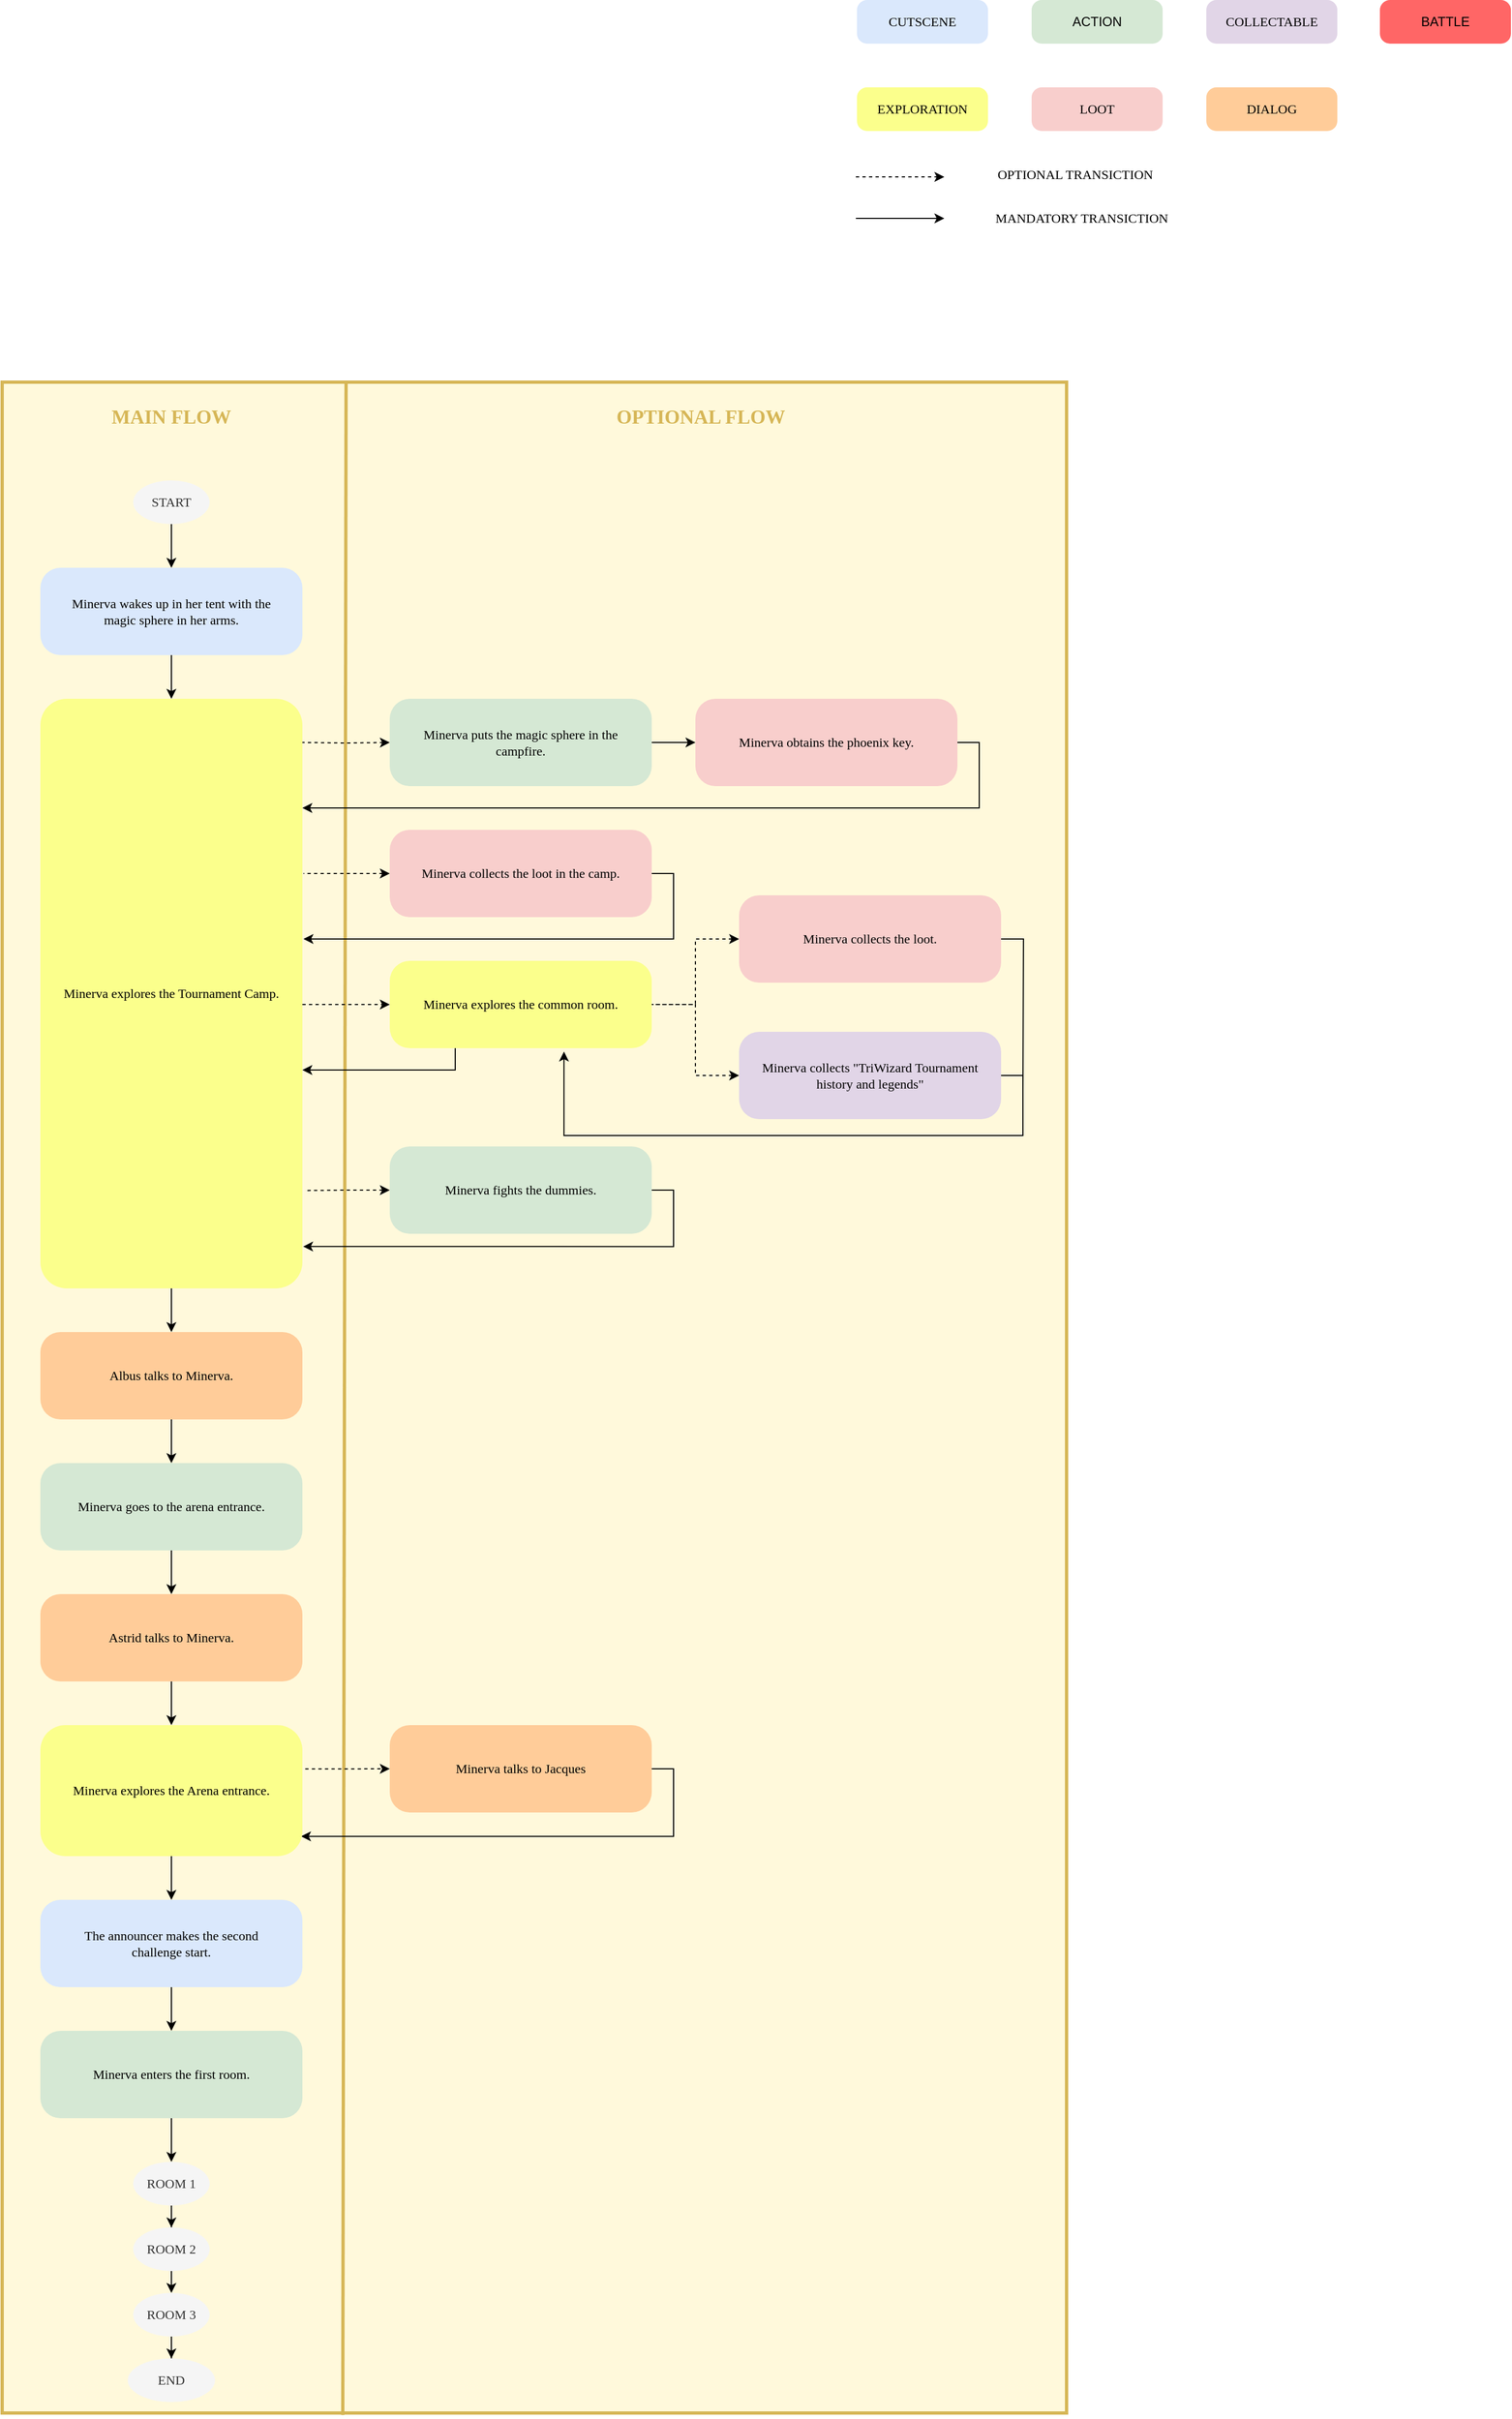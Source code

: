 <mxfile version="13.10.4" type="google"><diagram id="RMOPKMNgC13kalpnvs7B" name="Page-1"><mxGraphModel dx="1248" dy="1846" grid="1" gridSize="10" guides="1" tooltips="1" connect="1" arrows="1" fold="1" page="1" pageScale="1" pageWidth="827" pageHeight="1169" math="0" shadow="0"><root><mxCell id="0"/><mxCell id="1" parent="0"/><mxCell id="EyQLhuZs21OOlsOPowPx-82" value="" style="rounded=0;whiteSpace=wrap;html=1;labelBackgroundColor=none;strokeColor=#d6b656;strokeWidth=3;fillColor=#FFF9DB;" vertex="1" parent="1"><mxGeometry x="45" y="-10" width="975" height="1860" as="geometry"/></mxCell><mxCell id="EyQLhuZs21OOlsOPowPx-12" style="edgeStyle=orthogonalEdgeStyle;rounded=0;orthogonalLoop=1;jettySize=auto;html=1;exitX=0.5;exitY=1;exitDx=0;exitDy=0;entryX=0.5;entryY=0;entryDx=0;entryDy=0;" edge="1" parent="1" source="EyQLhuZs21OOlsOPowPx-2" target="EyQLhuZs21OOlsOPowPx-11"><mxGeometry relative="1" as="geometry"/></mxCell><mxCell id="EyQLhuZs21OOlsOPowPx-2" value="&lt;font face=&quot;Comfortaa&quot; data-font-src=&quot;https://fonts.googleapis.com/css?family=Comfortaa&quot;&gt;Minerva wakes up in her tent with the magic sphere in her arms.&lt;/font&gt;" style="rounded=1;whiteSpace=wrap;html=1;fillColor=#dae8fc;arcSize=23;strokeColor=none;spacingTop=20;spacing=0;spacingLeft=20;spacingBottom=20;spacingRight=20;" vertex="1" parent="1"><mxGeometry x="80" y="160" width="240" height="80" as="geometry"/></mxCell><mxCell id="EyQLhuZs21OOlsOPowPx-3" value="" style="rounded=1;whiteSpace=wrap;html=1;fillColor=#dae8fc;arcSize=23;strokeColor=none;" vertex="1" parent="1"><mxGeometry x="828" y="-360" width="120" height="40" as="geometry"/></mxCell><mxCell id="EyQLhuZs21OOlsOPowPx-4" value="&lt;font face=&quot;Comfortaa&quot; data-font-src=&quot;https://fonts.googleapis.com/css?family=Comfortaa&quot;&gt;CUTSCENE&lt;/font&gt;" style="text;html=1;strokeColor=none;fillColor=none;align=center;verticalAlign=middle;whiteSpace=wrap;rounded=0;" vertex="1" parent="1"><mxGeometry x="868" y="-350" width="40" height="20" as="geometry"/></mxCell><mxCell id="EyQLhuZs21OOlsOPowPx-5" value="" style="endArrow=none;html=1;strokeWidth=3;fillColor=#fff2cc;strokeColor=#D6B656;exitX=0.32;exitY=1.001;exitDx=0;exitDy=0;exitPerimeter=0;" edge="1" parent="1" source="EyQLhuZs21OOlsOPowPx-82"><mxGeometry width="50" height="50" relative="1" as="geometry"><mxPoint x="360" y="1700" as="sourcePoint"/><mxPoint x="360" y="-10" as="targetPoint"/></mxGeometry></mxCell><mxCell id="EyQLhuZs21OOlsOPowPx-6" value="&lt;font face=&quot;Comfortaa&quot; data-font-src=&quot;https://fonts.googleapis.com/css?family=Comfortaa&quot; style=&quot;font-size: 18px&quot; color=&quot;#d6b656&quot;&gt;MAIN FLOW&lt;/font&gt;" style="text;html=1;strokeColor=none;fillColor=none;align=center;verticalAlign=middle;whiteSpace=wrap;rounded=0;fontStyle=1" vertex="1" parent="1"><mxGeometry x="137" y="12" width="126" height="20" as="geometry"/></mxCell><mxCell id="EyQLhuZs21OOlsOPowPx-7" value="&lt;font face=&quot;Comfortaa&quot; data-font-src=&quot;https://fonts.googleapis.com/css?family=Comfortaa&quot; style=&quot;font-size: 18px&quot; color=&quot;#d6b656&quot;&gt;OPTIONAL FLOW&lt;/font&gt;" style="text;html=1;strokeColor=none;fillColor=none;align=center;verticalAlign=middle;whiteSpace=wrap;rounded=0;fontStyle=1" vertex="1" parent="1"><mxGeometry x="600" y="12" width="170" height="20" as="geometry"/></mxCell><mxCell id="EyQLhuZs21OOlsOPowPx-10" style="edgeStyle=orthogonalEdgeStyle;rounded=0;orthogonalLoop=1;jettySize=auto;html=1;exitX=0.5;exitY=1;exitDx=0;exitDy=0;entryX=0.5;entryY=0;entryDx=0;entryDy=0;" edge="1" parent="1" source="EyQLhuZs21OOlsOPowPx-9" target="EyQLhuZs21OOlsOPowPx-2"><mxGeometry relative="1" as="geometry"/></mxCell><mxCell id="EyQLhuZs21OOlsOPowPx-9" value="&lt;font face=&quot;Comfortaa&quot; data-font-src=&quot;https://fonts.googleapis.com/css?family=Comfortaa&quot;&gt;START&lt;/font&gt;" style="ellipse;whiteSpace=wrap;html=1;fillColor=#f5f5f5;labelBorderColor=none;labelBackgroundColor=none;fontColor=#333333;strokeColor=none;" vertex="1" parent="1"><mxGeometry x="165" y="80" width="70" height="40" as="geometry"/></mxCell><mxCell id="EyQLhuZs21OOlsOPowPx-24" style="edgeStyle=orthogonalEdgeStyle;rounded=0;orthogonalLoop=1;jettySize=auto;html=1;entryX=0;entryY=0.5;entryDx=0;entryDy=0;startArrow=none;startFill=0;dashed=1;" edge="1" parent="1" target="EyQLhuZs21OOlsOPowPx-18"><mxGeometry relative="1" as="geometry"><mxPoint x="319" y="320" as="sourcePoint"/></mxGeometry></mxCell><mxCell id="EyQLhuZs21OOlsOPowPx-34" style="edgeStyle=orthogonalEdgeStyle;rounded=0;orthogonalLoop=1;jettySize=auto;html=1;entryX=1;entryY=0.5;entryDx=0;entryDy=0;startArrow=classic;startFill=1;endArrow=none;endFill=0;" edge="1" parent="1" target="EyQLhuZs21OOlsOPowPx-31"><mxGeometry relative="1" as="geometry"><mxPoint x="321" y="500" as="sourcePoint"/><Array as="points"><mxPoint x="321" y="500"/><mxPoint x="660" y="500"/><mxPoint x="660" y="440"/></Array></mxGeometry></mxCell><mxCell id="EyQLhuZs21OOlsOPowPx-56" style="edgeStyle=orthogonalEdgeStyle;rounded=0;orthogonalLoop=1;jettySize=auto;html=1;exitX=0.5;exitY=1;exitDx=0;exitDy=0;startArrow=none;startFill=0;endArrow=classic;endFill=1;" edge="1" parent="1" source="EyQLhuZs21OOlsOPowPx-11" target="EyQLhuZs21OOlsOPowPx-55"><mxGeometry relative="1" as="geometry"/></mxCell><mxCell id="EyQLhuZs21OOlsOPowPx-11" value="&lt;font face=&quot;Comfortaa&quot; data-font-src=&quot;https://fonts.googleapis.com/css?family=Comfortaa&quot;&gt;Minerva explores the Tournament Camp.&lt;/font&gt;" style="rounded=1;whiteSpace=wrap;html=1;arcSize=10;spacingTop=20;spacing=0;spacingLeft=20;spacingBottom=20;spacingRight=20;strokeColor=none;fillColor=#FBFF8C;" vertex="1" parent="1"><mxGeometry x="80" y="280" width="240" height="540" as="geometry"/></mxCell><mxCell id="EyQLhuZs21OOlsOPowPx-14" value="" style="rounded=1;whiteSpace=wrap;html=1;arcSize=23;strokeColor=none;fillColor=#FBFF8C;" vertex="1" parent="1"><mxGeometry x="828" y="-280" width="120" height="40" as="geometry"/></mxCell><mxCell id="EyQLhuZs21OOlsOPowPx-15" value="&lt;font face=&quot;Comfortaa&quot; data-font-src=&quot;https://fonts.googleapis.com/css?family=Comfortaa&quot;&gt;EXPLORATION&lt;/font&gt;" style="text;html=1;strokeColor=none;fillColor=none;align=center;verticalAlign=middle;whiteSpace=wrap;rounded=0;" vertex="1" parent="1"><mxGeometry x="868" y="-270" width="40" height="20" as="geometry"/></mxCell><mxCell id="EyQLhuZs21OOlsOPowPx-27" style="edgeStyle=orthogonalEdgeStyle;rounded=0;orthogonalLoop=1;jettySize=auto;html=1;exitX=1;exitY=0.5;exitDx=0;exitDy=0;entryX=0;entryY=0.5;entryDx=0;entryDy=0;startArrow=none;startFill=0;" edge="1" parent="1" source="EyQLhuZs21OOlsOPowPx-18" target="EyQLhuZs21OOlsOPowPx-26"><mxGeometry relative="1" as="geometry"/></mxCell><mxCell id="EyQLhuZs21OOlsOPowPx-18" value="&lt;font face=&quot;Comfortaa&quot; data-font-src=&quot;https://fonts.googleapis.com/css?family=Comfortaa&quot;&gt;Minerva puts the magic sphere in the campfire.&lt;/font&gt;" style="rounded=1;whiteSpace=wrap;html=1;fillColor=#d5e8d4;arcSize=23;spacingTop=20;spacing=0;spacingLeft=20;spacingBottom=20;spacingRight=20;strokeColor=none;" vertex="1" parent="1"><mxGeometry x="400" y="280" width="240" height="80" as="geometry"/></mxCell><mxCell id="EyQLhuZs21OOlsOPowPx-19" value="" style="rounded=1;whiteSpace=wrap;html=1;fillColor=#f8cecc;arcSize=23;strokeColor=none;" vertex="1" parent="1"><mxGeometry x="988" y="-280" width="120" height="40" as="geometry"/></mxCell><mxCell id="EyQLhuZs21OOlsOPowPx-20" value="&lt;font face=&quot;Comfortaa&quot; data-font-src=&quot;https://fonts.googleapis.com/css?family=Comfortaa&quot;&gt;LOOT&lt;/font&gt;" style="text;html=1;strokeColor=none;fillColor=none;align=center;verticalAlign=middle;whiteSpace=wrap;rounded=0;" vertex="1" parent="1"><mxGeometry x="1028" y="-270" width="40" height="20" as="geometry"/></mxCell><mxCell id="EyQLhuZs21OOlsOPowPx-21" value="ACTION" style="rounded=1;whiteSpace=wrap;html=1;fillColor=#d5e8d4;arcSize=23;strokeColor=none;" vertex="1" parent="1"><mxGeometry x="988" y="-360" width="120" height="40" as="geometry"/></mxCell><mxCell id="EyQLhuZs21OOlsOPowPx-28" style="edgeStyle=orthogonalEdgeStyle;rounded=0;orthogonalLoop=1;jettySize=auto;html=1;exitX=1;exitY=0.5;exitDx=0;exitDy=0;startArrow=none;startFill=0;" edge="1" parent="1" source="EyQLhuZs21OOlsOPowPx-26"><mxGeometry relative="1" as="geometry"><mxPoint x="320" y="380" as="targetPoint"/><Array as="points"><mxPoint x="940" y="320"/><mxPoint x="940" y="380"/></Array></mxGeometry></mxCell><mxCell id="EyQLhuZs21OOlsOPowPx-26" value="&lt;font face=&quot;Comfortaa&quot; data-font-src=&quot;https://fonts.googleapis.com/css?family=Comfortaa&quot;&gt;Minerva obtains the phoenix key.&lt;/font&gt;" style="rounded=1;whiteSpace=wrap;html=1;fillColor=#f8cecc;arcSize=23;spacingTop=20;spacing=0;spacingLeft=20;spacingBottom=20;spacingRight=20;strokeColor=none;" vertex="1" parent="1"><mxGeometry x="680" y="280" width="240" height="80" as="geometry"/></mxCell><mxCell id="EyQLhuZs21OOlsOPowPx-29" value="" style="rounded=1;whiteSpace=wrap;html=1;fillColor=#e1d5e7;arcSize=23;strokeColor=none;" vertex="1" parent="1"><mxGeometry x="1148" y="-360" width="120" height="40" as="geometry"/></mxCell><mxCell id="EyQLhuZs21OOlsOPowPx-30" value="&lt;font face=&quot;Comfortaa&quot; data-font-src=&quot;https://fonts.googleapis.com/css?family=Comfortaa&quot;&gt;COLLECTABLE&lt;/font&gt;" style="text;html=1;strokeColor=none;fillColor=none;align=center;verticalAlign=middle;whiteSpace=wrap;rounded=0;" vertex="1" parent="1"><mxGeometry x="1188" y="-350" width="40" height="20" as="geometry"/></mxCell><mxCell id="EyQLhuZs21OOlsOPowPx-32" style="edgeStyle=orthogonalEdgeStyle;rounded=0;orthogonalLoop=1;jettySize=auto;html=1;exitX=0;exitY=0.5;exitDx=0;exitDy=0;startArrow=classic;startFill=1;endArrow=none;endFill=0;dashed=1;" edge="1" parent="1" source="EyQLhuZs21OOlsOPowPx-31"><mxGeometry relative="1" as="geometry"><mxPoint x="321" y="440" as="targetPoint"/><Array as="points"><mxPoint x="321" y="440"/></Array></mxGeometry></mxCell><mxCell id="EyQLhuZs21OOlsOPowPx-31" value="&lt;font face=&quot;Comfortaa&quot; data-font-src=&quot;https://fonts.googleapis.com/css?family=Comfortaa&quot;&gt;Minerva collects the loot in the camp.&lt;/font&gt;" style="rounded=1;whiteSpace=wrap;html=1;fillColor=#f8cecc;arcSize=23;spacingTop=20;spacing=0;spacingLeft=20;spacingBottom=20;spacingRight=20;strokeColor=none;" vertex="1" parent="1"><mxGeometry x="400" y="400" width="240" height="80" as="geometry"/></mxCell><mxCell id="EyQLhuZs21OOlsOPowPx-50" style="edgeStyle=orthogonalEdgeStyle;rounded=0;orthogonalLoop=1;jettySize=auto;html=1;exitX=0.665;exitY=1.039;exitDx=0;exitDy=0;entryX=1;entryY=0.5;entryDx=0;entryDy=0;startArrow=classic;startFill=1;endArrow=none;endFill=0;exitPerimeter=0;" edge="1" parent="1" source="EyQLhuZs21OOlsOPowPx-36" target="EyQLhuZs21OOlsOPowPx-46"><mxGeometry relative="1" as="geometry"><Array as="points"><mxPoint x="560" y="680"/><mxPoint x="980" y="680"/><mxPoint x="980" y="625"/></Array></mxGeometry></mxCell><mxCell id="EyQLhuZs21OOlsOPowPx-52" style="edgeStyle=orthogonalEdgeStyle;rounded=0;orthogonalLoop=1;jettySize=auto;html=1;exitX=0.25;exitY=1;exitDx=0;exitDy=0;startArrow=none;startFill=0;endArrow=classic;endFill=1;" edge="1" parent="1" source="EyQLhuZs21OOlsOPowPx-36"><mxGeometry relative="1" as="geometry"><mxPoint x="320" y="620" as="targetPoint"/><Array as="points"><mxPoint x="460" y="620"/></Array></mxGeometry></mxCell><mxCell id="EyQLhuZs21OOlsOPowPx-36" value="&lt;font face=&quot;Comfortaa&quot; data-font-src=&quot;https://fonts.googleapis.com/css?family=Comfortaa&quot;&gt;Minerva explores the common room.&lt;/font&gt;" style="rounded=1;whiteSpace=wrap;html=1;arcSize=23;spacingTop=20;spacing=0;spacingLeft=20;spacingBottom=20;spacingRight=20;strokeColor=none;fillColor=#FBFF8C;" vertex="1" parent="1"><mxGeometry x="400" y="520" width="240" height="80" as="geometry"/></mxCell><mxCell id="EyQLhuZs21OOlsOPowPx-38" style="edgeStyle=orthogonalEdgeStyle;rounded=0;orthogonalLoop=1;jettySize=auto;html=1;entryX=0;entryY=0.5;entryDx=0;entryDy=0;startArrow=none;startFill=0;dashed=1;" edge="1" parent="1"><mxGeometry relative="1" as="geometry"><mxPoint x="827" y="-198" as="sourcePoint"/><mxPoint x="908" y="-198" as="targetPoint"/></mxGeometry></mxCell><mxCell id="EyQLhuZs21OOlsOPowPx-39" style="edgeStyle=orthogonalEdgeStyle;rounded=0;orthogonalLoop=1;jettySize=auto;html=1;entryX=0;entryY=0.5;entryDx=0;entryDy=0;startArrow=none;startFill=0;" edge="1" parent="1"><mxGeometry relative="1" as="geometry"><mxPoint x="827" y="-160" as="sourcePoint"/><mxPoint x="908" y="-160" as="targetPoint"/></mxGeometry></mxCell><mxCell id="EyQLhuZs21OOlsOPowPx-40" value="&lt;font face=&quot;Comfortaa&quot; data-font-src=&quot;https://fonts.googleapis.com/css?family=Comfortaa&quot;&gt;OPTIONAL TRANSICTION&lt;/font&gt;" style="text;html=1;strokeColor=none;fillColor=none;align=center;verticalAlign=middle;whiteSpace=wrap;rounded=0;" vertex="1" parent="1"><mxGeometry x="948" y="-210" width="160" height="20" as="geometry"/></mxCell><mxCell id="EyQLhuZs21OOlsOPowPx-41" value="&lt;font face=&quot;Comfortaa&quot; data-font-src=&quot;https://fonts.googleapis.com/css?family=Comfortaa&quot;&gt;MANDATORY TRANSICTION&lt;/font&gt;" style="text;html=1;strokeColor=none;fillColor=none;align=center;verticalAlign=middle;whiteSpace=wrap;rounded=0;" vertex="1" parent="1"><mxGeometry x="944" y="-170" width="180" height="20" as="geometry"/></mxCell><mxCell id="EyQLhuZs21OOlsOPowPx-43" value="" style="endArrow=classic;html=1;entryX=0;entryY=0.5;entryDx=0;entryDy=0;dashed=1;" edge="1" parent="1" target="EyQLhuZs21OOlsOPowPx-36"><mxGeometry width="50" height="50" relative="1" as="geometry"><mxPoint x="320" y="560" as="sourcePoint"/><mxPoint x="450" y="490" as="targetPoint"/></mxGeometry></mxCell><mxCell id="EyQLhuZs21OOlsOPowPx-48" style="edgeStyle=orthogonalEdgeStyle;rounded=0;orthogonalLoop=1;jettySize=auto;html=1;exitX=0;exitY=0.5;exitDx=0;exitDy=0;entryX=1;entryY=0.5;entryDx=0;entryDy=0;dashed=1;startArrow=classic;startFill=1;endArrow=none;endFill=0;" edge="1" parent="1" source="EyQLhuZs21OOlsOPowPx-45" target="EyQLhuZs21OOlsOPowPx-36"><mxGeometry relative="1" as="geometry"/></mxCell><mxCell id="EyQLhuZs21OOlsOPowPx-51" style="edgeStyle=orthogonalEdgeStyle;rounded=0;orthogonalLoop=1;jettySize=auto;html=1;exitX=1;exitY=0.5;exitDx=0;exitDy=0;startArrow=none;startFill=0;endArrow=none;endFill=0;" edge="1" parent="1" source="EyQLhuZs21OOlsOPowPx-45"><mxGeometry relative="1" as="geometry"><mxPoint x="980" y="640" as="targetPoint"/></mxGeometry></mxCell><mxCell id="EyQLhuZs21OOlsOPowPx-45" value="&lt;span style=&quot;font-family: &amp;#34;comfortaa&amp;#34;&quot;&gt;Minerva collects the loot.&lt;/span&gt;" style="rounded=1;whiteSpace=wrap;html=1;fillColor=#f8cecc;arcSize=23;spacingTop=20;spacing=0;spacingLeft=20;spacingBottom=20;spacingRight=20;strokeColor=none;" vertex="1" parent="1"><mxGeometry x="720" y="460" width="240" height="80" as="geometry"/></mxCell><mxCell id="EyQLhuZs21OOlsOPowPx-49" style="edgeStyle=orthogonalEdgeStyle;rounded=0;orthogonalLoop=1;jettySize=auto;html=1;exitX=0;exitY=0.5;exitDx=0;exitDy=0;dashed=1;startArrow=classic;startFill=1;endArrow=none;endFill=0;" edge="1" parent="1" source="EyQLhuZs21OOlsOPowPx-46"><mxGeometry relative="1" as="geometry"><mxPoint x="640" y="560" as="targetPoint"/><Array as="points"><mxPoint x="680" y="625"/><mxPoint x="680" y="560"/></Array></mxGeometry></mxCell><mxCell id="EyQLhuZs21OOlsOPowPx-46" value="&lt;span style=&quot;font-family: &amp;#34;comfortaa&amp;#34;&quot;&gt;Minerva collects &quot;&lt;/span&gt;&lt;font face=&quot;comfortaa&quot;&gt;TriWizard Tournament history and legends&quot;&lt;/font&gt;" style="rounded=1;whiteSpace=wrap;html=1;fillColor=#e1d5e7;arcSize=23;spacingTop=20;spacing=0;spacingLeft=20;spacingBottom=20;spacingRight=20;strokeColor=none;" vertex="1" parent="1"><mxGeometry x="720" y="585" width="240" height="80" as="geometry"/></mxCell><mxCell id="EyQLhuZs21OOlsOPowPx-53" value="" style="rounded=1;whiteSpace=wrap;html=1;arcSize=23;strokeColor=none;fillColor=#FFCC99;" vertex="1" parent="1"><mxGeometry x="1148" y="-280" width="120" height="40" as="geometry"/></mxCell><mxCell id="EyQLhuZs21OOlsOPowPx-54" value="&lt;font face=&quot;Comfortaa&quot; data-font-src=&quot;https://fonts.googleapis.com/css?family=Comfortaa&quot;&gt;DIALOG&lt;/font&gt;" style="text;html=1;strokeColor=none;fillColor=none;align=center;verticalAlign=middle;whiteSpace=wrap;rounded=0;" vertex="1" parent="1"><mxGeometry x="1188" y="-270" width="40" height="20" as="geometry"/></mxCell><mxCell id="EyQLhuZs21OOlsOPowPx-57" style="edgeStyle=orthogonalEdgeStyle;rounded=0;orthogonalLoop=1;jettySize=auto;html=1;exitX=0.5;exitY=1;exitDx=0;exitDy=0;startArrow=none;startFill=0;endArrow=classic;endFill=1;" edge="1" parent="1" source="EyQLhuZs21OOlsOPowPx-55"><mxGeometry relative="1" as="geometry"><mxPoint x="200" y="980" as="targetPoint"/></mxGeometry></mxCell><mxCell id="EyQLhuZs21OOlsOPowPx-55" value="&lt;font face=&quot;Comfortaa&quot; data-font-src=&quot;https://fonts.googleapis.com/css?family=Comfortaa&quot;&gt;Albus talks to Minerva.&lt;/font&gt;" style="rounded=1;whiteSpace=wrap;html=1;arcSize=23;spacingTop=20;spacing=0;spacingLeft=20;spacingBottom=20;spacingRight=20;strokeColor=none;fillColor=#FFCC99;" vertex="1" parent="1"><mxGeometry x="80" y="860" width="240" height="80" as="geometry"/></mxCell><mxCell id="EyQLhuZs21OOlsOPowPx-61" style="edgeStyle=orthogonalEdgeStyle;rounded=0;orthogonalLoop=1;jettySize=auto;html=1;exitX=0.5;exitY=1;exitDx=0;exitDy=0;entryX=0.5;entryY=0;entryDx=0;entryDy=0;startArrow=none;startFill=0;endArrow=classic;endFill=1;" edge="1" parent="1" source="EyQLhuZs21OOlsOPowPx-59" target="EyQLhuZs21OOlsOPowPx-60"><mxGeometry relative="1" as="geometry"/></mxCell><mxCell id="EyQLhuZs21OOlsOPowPx-59" value="&lt;font face=&quot;Comfortaa&quot; data-font-src=&quot;https://fonts.googleapis.com/css?family=Comfortaa&quot;&gt;Minerva goes to the arena entrance.&lt;/font&gt;" style="rounded=1;whiteSpace=wrap;html=1;fillColor=#d5e8d4;arcSize=23;spacingTop=20;spacing=0;spacingLeft=20;spacingBottom=20;spacingRight=20;strokeColor=none;" vertex="1" parent="1"><mxGeometry x="80" y="980" width="240" height="80" as="geometry"/></mxCell><mxCell id="EyQLhuZs21OOlsOPowPx-64" style="edgeStyle=orthogonalEdgeStyle;rounded=0;orthogonalLoop=1;jettySize=auto;html=1;exitX=0.5;exitY=1;exitDx=0;exitDy=0;startArrow=none;startFill=0;endArrow=classic;endFill=1;" edge="1" parent="1" source="EyQLhuZs21OOlsOPowPx-60" target="EyQLhuZs21OOlsOPowPx-63"><mxGeometry relative="1" as="geometry"/></mxCell><mxCell id="EyQLhuZs21OOlsOPowPx-60" value="&lt;font face=&quot;Comfortaa&quot; data-font-src=&quot;https://fonts.googleapis.com/css?family=Comfortaa&quot;&gt;Astrid talks to Minerva.&lt;/font&gt;" style="rounded=1;whiteSpace=wrap;html=1;arcSize=23;spacingTop=20;spacing=0;spacingLeft=20;spacingBottom=20;spacingRight=20;strokeColor=none;fillColor=#FFCC99;" vertex="1" parent="1"><mxGeometry x="80" y="1100" width="240" height="80" as="geometry"/></mxCell><mxCell id="EyQLhuZs21OOlsOPowPx-67" style="edgeStyle=orthogonalEdgeStyle;rounded=0;orthogonalLoop=1;jettySize=auto;html=1;exitX=1;exitY=0.5;exitDx=0;exitDy=0;entryX=0.995;entryY=0.849;entryDx=0;entryDy=0;entryPerimeter=0;startArrow=none;startFill=0;endArrow=classic;endFill=1;" edge="1" parent="1" source="EyQLhuZs21OOlsOPowPx-62" target="EyQLhuZs21OOlsOPowPx-63"><mxGeometry relative="1" as="geometry"/></mxCell><mxCell id="EyQLhuZs21OOlsOPowPx-62" value="&lt;font face=&quot;Comfortaa&quot; data-font-src=&quot;https://fonts.googleapis.com/css?family=Comfortaa&quot;&gt;Minerva talks to Jacques&lt;/font&gt;" style="rounded=1;whiteSpace=wrap;html=1;arcSize=23;spacingTop=20;spacing=0;spacingLeft=20;spacingBottom=20;spacingRight=20;strokeColor=none;fillColor=#FFCC99;" vertex="1" parent="1"><mxGeometry x="400" y="1220" width="240" height="80" as="geometry"/></mxCell><mxCell id="EyQLhuZs21OOlsOPowPx-66" style="edgeStyle=orthogonalEdgeStyle;rounded=0;orthogonalLoop=1;jettySize=auto;html=1;exitX=1.011;exitY=0.334;exitDx=0;exitDy=0;entryX=0;entryY=0.5;entryDx=0;entryDy=0;startArrow=none;startFill=0;endArrow=classic;endFill=1;dashed=1;exitPerimeter=0;" edge="1" parent="1" source="EyQLhuZs21OOlsOPowPx-63" target="EyQLhuZs21OOlsOPowPx-62"><mxGeometry relative="1" as="geometry"/></mxCell><mxCell id="EyQLhuZs21OOlsOPowPx-70" style="edgeStyle=orthogonalEdgeStyle;rounded=0;orthogonalLoop=1;jettySize=auto;html=1;exitX=0.5;exitY=1;exitDx=0;exitDy=0;entryX=0.5;entryY=0;entryDx=0;entryDy=0;startArrow=none;startFill=0;endArrow=classic;endFill=1;" edge="1" parent="1" source="EyQLhuZs21OOlsOPowPx-63" target="EyQLhuZs21OOlsOPowPx-69"><mxGeometry relative="1" as="geometry"/></mxCell><mxCell id="EyQLhuZs21OOlsOPowPx-63" value="&lt;font face=&quot;Comfortaa&quot; data-font-src=&quot;https://fonts.googleapis.com/css?family=Comfortaa&quot;&gt;Minerva explores the Arena entrance.&lt;/font&gt;" style="rounded=1;whiteSpace=wrap;html=1;arcSize=19;spacingTop=20;spacing=0;spacingLeft=20;spacingBottom=20;spacingRight=20;strokeColor=none;fillColor=#FBFF8C;" vertex="1" parent="1"><mxGeometry x="80" y="1220" width="240" height="120" as="geometry"/></mxCell><mxCell id="EyQLhuZs21OOlsOPowPx-72" style="edgeStyle=orthogonalEdgeStyle;rounded=0;orthogonalLoop=1;jettySize=auto;html=1;exitX=0.5;exitY=1;exitDx=0;exitDy=0;startArrow=none;startFill=0;endArrow=classic;endFill=1;strokeColor=#000000;" edge="1" parent="1" source="EyQLhuZs21OOlsOPowPx-69" target="EyQLhuZs21OOlsOPowPx-71"><mxGeometry relative="1" as="geometry"/></mxCell><mxCell id="EyQLhuZs21OOlsOPowPx-69" value="&lt;font face=&quot;Comfortaa&quot; data-font-src=&quot;https://fonts.googleapis.com/css?family=Comfortaa&quot;&gt;The announcer makes the second challenge start.&lt;/font&gt;" style="rounded=1;whiteSpace=wrap;html=1;fillColor=#dae8fc;arcSize=23;strokeColor=none;spacingTop=20;spacing=0;spacingLeft=20;spacingBottom=20;spacingRight=20;" vertex="1" parent="1"><mxGeometry x="80" y="1380" width="240" height="80" as="geometry"/></mxCell><mxCell id="EyQLhuZs21OOlsOPowPx-74" style="edgeStyle=orthogonalEdgeStyle;rounded=0;orthogonalLoop=1;jettySize=auto;html=1;exitX=0.5;exitY=1;exitDx=0;exitDy=0;entryX=0.5;entryY=0;entryDx=0;entryDy=0;startArrow=none;startFill=0;endArrow=classic;endFill=1;strokeColor=#000000;" edge="1" parent="1" source="EyQLhuZs21OOlsOPowPx-71" target="EyQLhuZs21OOlsOPowPx-73"><mxGeometry relative="1" as="geometry"/></mxCell><mxCell id="EyQLhuZs21OOlsOPowPx-71" value="&lt;font face=&quot;Comfortaa&quot; data-font-src=&quot;https://fonts.googleapis.com/css?family=Comfortaa&quot;&gt;Minerva enters the first room.&lt;/font&gt;" style="rounded=1;whiteSpace=wrap;html=1;fillColor=#d5e8d4;arcSize=23;spacingTop=20;spacing=0;spacingLeft=20;spacingBottom=20;spacingRight=20;strokeColor=none;" vertex="1" parent="1"><mxGeometry x="80" y="1500" width="240" height="80" as="geometry"/></mxCell><mxCell id="EyQLhuZs21OOlsOPowPx-78" style="edgeStyle=orthogonalEdgeStyle;rounded=0;orthogonalLoop=1;jettySize=auto;html=1;exitX=0.5;exitY=1;exitDx=0;exitDy=0;startArrow=none;startFill=0;endArrow=classic;endFill=1;strokeColor=#000000;" edge="1" parent="1" source="EyQLhuZs21OOlsOPowPx-73" target="EyQLhuZs21OOlsOPowPx-75"><mxGeometry relative="1" as="geometry"/></mxCell><mxCell id="EyQLhuZs21OOlsOPowPx-73" value="&lt;font face=&quot;Comfortaa&quot;&gt;ROOM 1&lt;/font&gt;" style="ellipse;whiteSpace=wrap;html=1;fillColor=#f5f5f5;labelBorderColor=none;labelBackgroundColor=none;fontColor=#333333;strokeColor=none;" vertex="1" parent="1"><mxGeometry x="165" y="1620" width="70" height="40" as="geometry"/></mxCell><mxCell id="EyQLhuZs21OOlsOPowPx-79" style="edgeStyle=orthogonalEdgeStyle;rounded=0;orthogonalLoop=1;jettySize=auto;html=1;exitX=0.5;exitY=1;exitDx=0;exitDy=0;entryX=0.5;entryY=0;entryDx=0;entryDy=0;startArrow=none;startFill=0;endArrow=classic;endFill=1;strokeColor=#000000;" edge="1" parent="1" source="EyQLhuZs21OOlsOPowPx-75" target="EyQLhuZs21OOlsOPowPx-76"><mxGeometry relative="1" as="geometry"/></mxCell><mxCell id="EyQLhuZs21OOlsOPowPx-75" value="&lt;font face=&quot;Comfortaa&quot;&gt;ROOM 2&lt;/font&gt;" style="ellipse;whiteSpace=wrap;html=1;fillColor=#f5f5f5;labelBorderColor=none;labelBackgroundColor=none;fontColor=#333333;strokeColor=none;" vertex="1" parent="1"><mxGeometry x="165" y="1680" width="70" height="40" as="geometry"/></mxCell><mxCell id="EyQLhuZs21OOlsOPowPx-80" style="edgeStyle=orthogonalEdgeStyle;rounded=0;orthogonalLoop=1;jettySize=auto;html=1;exitX=0.5;exitY=1;exitDx=0;exitDy=0;startArrow=none;startFill=0;endArrow=classic;endFill=1;strokeColor=#000000;" edge="1" parent="1" source="EyQLhuZs21OOlsOPowPx-76" target="EyQLhuZs21OOlsOPowPx-77"><mxGeometry relative="1" as="geometry"/></mxCell><mxCell id="EyQLhuZs21OOlsOPowPx-76" value="&lt;font face=&quot;Comfortaa&quot;&gt;ROOM 3&lt;/font&gt;" style="ellipse;whiteSpace=wrap;html=1;fillColor=#f5f5f5;labelBorderColor=none;labelBackgroundColor=none;fontColor=#333333;strokeColor=none;" vertex="1" parent="1"><mxGeometry x="165" y="1740" width="70" height="40" as="geometry"/></mxCell><mxCell id="EyQLhuZs21OOlsOPowPx-77" value="&lt;font face=&quot;Comfortaa&quot;&gt;END&lt;/font&gt;" style="ellipse;whiteSpace=wrap;html=1;fillColor=#f5f5f5;labelBorderColor=none;labelBackgroundColor=none;fontColor=#333333;strokeColor=none;" vertex="1" parent="1"><mxGeometry x="160" y="1800" width="80" height="40" as="geometry"/></mxCell><mxCell id="EyQLhuZs21OOlsOPowPx-81" value="BATTLE" style="rounded=1;whiteSpace=wrap;html=1;arcSize=23;strokeColor=none;fillColor=#FF6666;" vertex="1" parent="1"><mxGeometry x="1307" y="-360" width="120" height="40" as="geometry"/></mxCell><mxCell id="EyQLhuZs21OOlsOPowPx-84" style="edgeStyle=orthogonalEdgeStyle;rounded=0;orthogonalLoop=1;jettySize=auto;html=1;exitX=0;exitY=0.5;exitDx=0;exitDy=0;entryX=1.007;entryY=0.834;entryDx=0;entryDy=0;entryPerimeter=0;startArrow=classic;startFill=1;endArrow=none;endFill=0;strokeColor=#000000;strokeWidth=1;dashed=1;" edge="1" parent="1" source="EyQLhuZs21OOlsOPowPx-83" target="EyQLhuZs21OOlsOPowPx-11"><mxGeometry relative="1" as="geometry"><Array as="points"><mxPoint x="360" y="730"/></Array></mxGeometry></mxCell><mxCell id="EyQLhuZs21OOlsOPowPx-85" style="edgeStyle=orthogonalEdgeStyle;rounded=0;orthogonalLoop=1;jettySize=auto;html=1;exitX=1;exitY=0.5;exitDx=0;exitDy=0;entryX=1.003;entryY=0.929;entryDx=0;entryDy=0;entryPerimeter=0;startArrow=none;startFill=0;endArrow=classic;endFill=1;strokeColor=#000000;strokeWidth=1;" edge="1" parent="1" source="EyQLhuZs21OOlsOPowPx-83" target="EyQLhuZs21OOlsOPowPx-11"><mxGeometry relative="1" as="geometry"><Array as="points"><mxPoint x="660" y="730"/><mxPoint x="660" y="782"/></Array></mxGeometry></mxCell><mxCell id="EyQLhuZs21OOlsOPowPx-83" value="&lt;font face=&quot;Comfortaa&quot; data-font-src=&quot;https://fonts.googleapis.com/css?family=Comfortaa&quot;&gt;Minerva fights the dummies.&lt;/font&gt;" style="rounded=1;whiteSpace=wrap;html=1;fillColor=#d5e8d4;arcSize=23;spacingTop=20;spacing=0;spacingLeft=20;spacingBottom=20;spacingRight=20;strokeColor=none;" vertex="1" parent="1"><mxGeometry x="400" y="690" width="240" height="80" as="geometry"/></mxCell></root></mxGraphModel></diagram></mxfile>